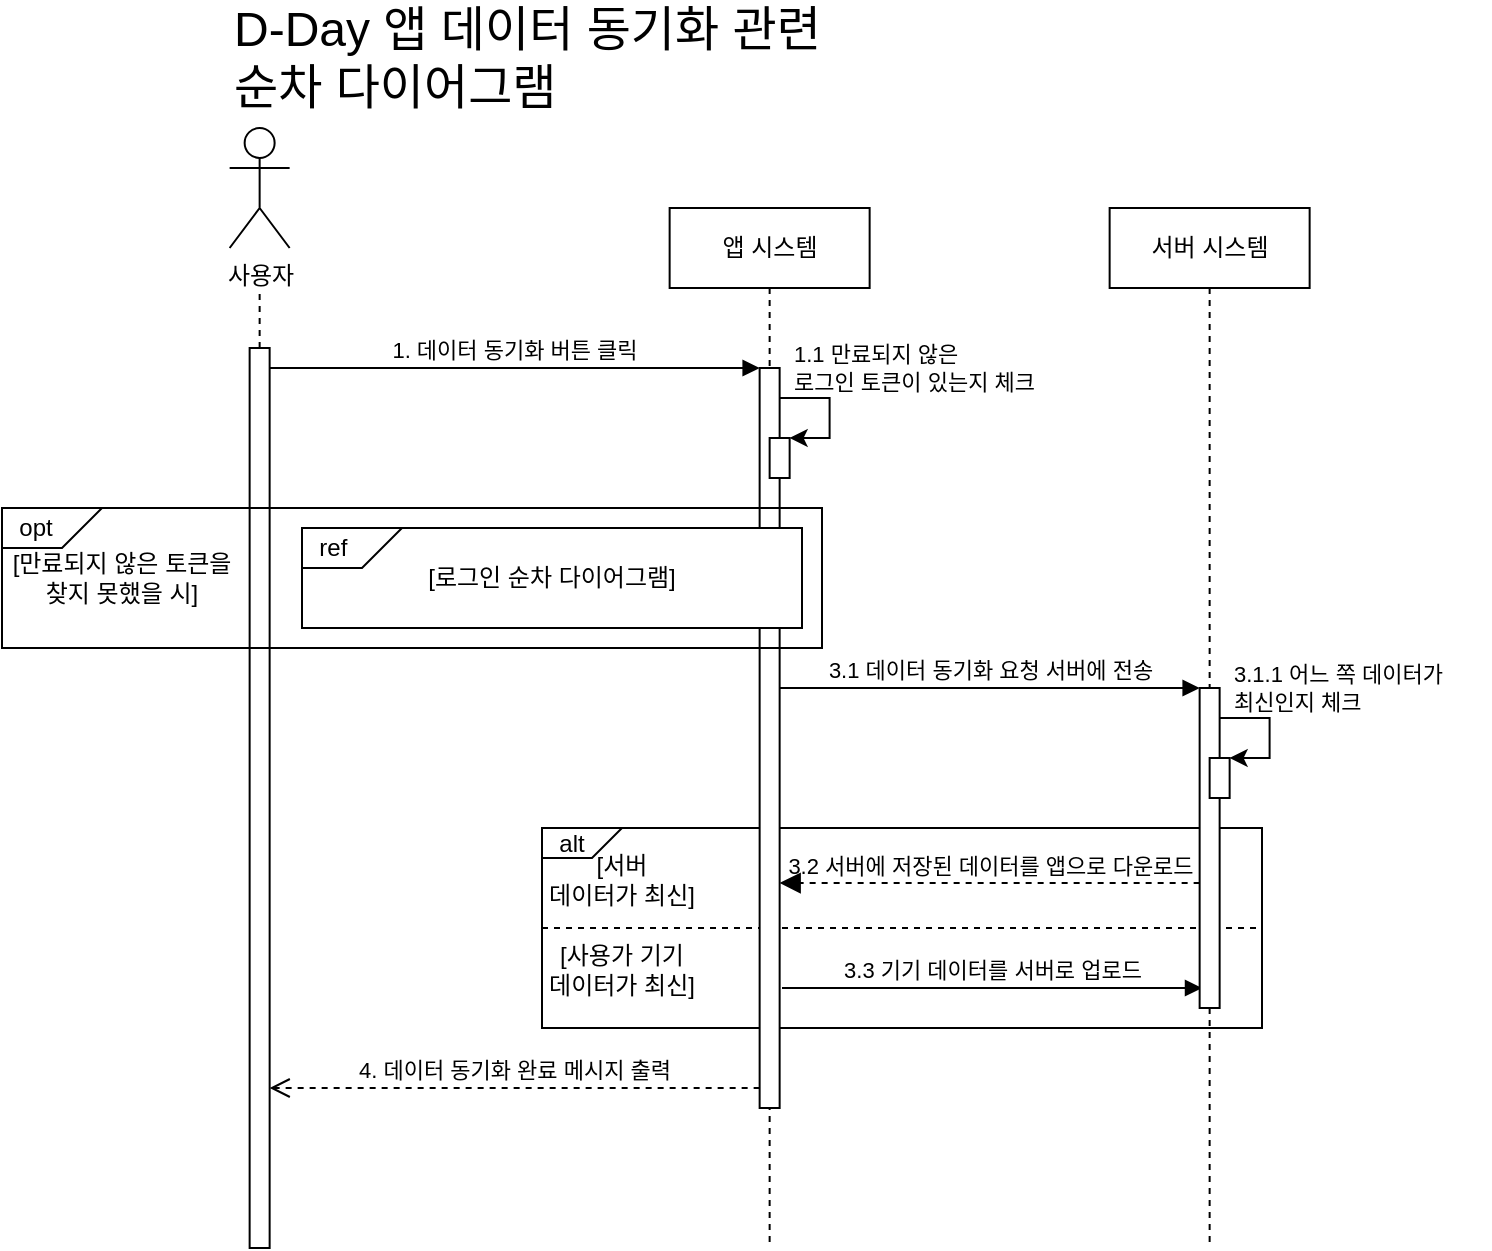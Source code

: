 <mxfile version="26.2.12">
  <diagram name="페이지-1" id="L8Ghz3SxN5thEWN98ch8">
    <mxGraphModel dx="1279" dy="636" grid="1" gridSize="10" guides="1" tooltips="1" connect="1" arrows="1" fold="1" page="1" pageScale="1" pageWidth="827" pageHeight="1169" math="0" shadow="0">
      <root>
        <mxCell id="0" />
        <mxCell id="1" parent="0" />
        <mxCell id="yXau8ex7B6AjTLi0JQIw-18" value="서버 시스템" style="shape=umlLifeline;perimeter=lifelinePerimeter;whiteSpace=wrap;html=1;container=0;dropTarget=0;collapsible=0;recursiveResize=0;outlineConnect=0;portConstraint=eastwest;newEdgeStyle={&quot;edgeStyle&quot;:&quot;elbowEdgeStyle&quot;,&quot;elbow&quot;:&quot;vertical&quot;,&quot;curved&quot;:0,&quot;rounded&quot;:0};" vertex="1" parent="1">
          <mxGeometry x="563.82" y="120" width="100" height="520" as="geometry" />
        </mxCell>
        <mxCell id="yXau8ex7B6AjTLi0JQIw-24" value="사용자" style="shape=umlActor;verticalLabelPosition=bottom;verticalAlign=top;html=1;outlineConnect=0;" vertex="1" parent="1">
          <mxGeometry x="123.82" y="80" width="30" height="60" as="geometry" />
        </mxCell>
        <mxCell id="yXau8ex7B6AjTLi0JQIw-25" value="" style="endArrow=none;dashed=1;html=1;rounded=0;" edge="1" parent="1" source="yXau8ex7B6AjTLi0JQIw-26">
          <mxGeometry width="50" height="50" relative="1" as="geometry">
            <mxPoint x="138.82" y="420" as="sourcePoint" />
            <mxPoint x="138.82" y="160" as="targetPoint" />
          </mxGeometry>
        </mxCell>
        <mxCell id="yXau8ex7B6AjTLi0JQIw-26" value="" style="html=1;points=[];perimeter=orthogonalPerimeter;outlineConnect=0;targetShapes=umlLifeline;portConstraint=eastwest;newEdgeStyle={&quot;edgeStyle&quot;:&quot;elbowEdgeStyle&quot;,&quot;elbow&quot;:&quot;vertical&quot;,&quot;curved&quot;:0,&quot;rounded&quot;:0};" vertex="1" parent="1">
          <mxGeometry x="133.82" y="190" width="10" height="450" as="geometry" />
        </mxCell>
        <mxCell id="yXau8ex7B6AjTLi0JQIw-27" value="D-Day 앱 데이터 동기화 관련&lt;div&gt;순차 다이어그램&lt;/div&gt;" style="text;html=1;align=left;verticalAlign=middle;whiteSpace=wrap;rounded=0;fontSize=24;" vertex="1" parent="1">
          <mxGeometry x="123.82" y="30" width="526.18" height="30" as="geometry" />
        </mxCell>
        <mxCell id="yXau8ex7B6AjTLi0JQIw-29" value="앱 시스템" style="shape=umlLifeline;perimeter=lifelinePerimeter;whiteSpace=wrap;html=1;container=0;dropTarget=0;collapsible=0;recursiveResize=0;outlineConnect=0;portConstraint=eastwest;newEdgeStyle={&quot;edgeStyle&quot;:&quot;elbowEdgeStyle&quot;,&quot;elbow&quot;:&quot;vertical&quot;,&quot;curved&quot;:0,&quot;rounded&quot;:0};" vertex="1" parent="1">
          <mxGeometry x="343.82" y="120" width="100" height="520" as="geometry" />
        </mxCell>
        <mxCell id="yXau8ex7B6AjTLi0JQIw-52" value="3.1.1 어느 쪽 데이터가&lt;div&gt;최신인지 체크&lt;/div&gt;" style="text;html=1;align=left;verticalAlign=middle;resizable=0;points=[];autosize=1;strokeColor=none;fillColor=none;fontSize=11;" vertex="1" parent="1">
          <mxGeometry x="623.82" y="340" width="130" height="40" as="geometry" />
        </mxCell>
        <mxCell id="yXau8ex7B6AjTLi0JQIw-1" value="" style="group" vertex="1" connectable="0" parent="1">
          <mxGeometry x="280" y="430" width="360" height="100" as="geometry" />
        </mxCell>
        <mxCell id="yXau8ex7B6AjTLi0JQIw-2" value="" style="rounded=0;whiteSpace=wrap;html=1;fillColor=none;" vertex="1" parent="yXau8ex7B6AjTLi0JQIw-1">
          <mxGeometry width="360" height="100" as="geometry" />
        </mxCell>
        <mxCell id="yXau8ex7B6AjTLi0JQIw-3" value="&amp;nbsp; alt" style="shape=card;whiteSpace=wrap;html=1;direction=west;size=20;fillColor=none;align=left;" vertex="1" parent="yXau8ex7B6AjTLi0JQIw-1">
          <mxGeometry width="40" height="15" as="geometry" />
        </mxCell>
        <mxCell id="yXau8ex7B6AjTLi0JQIw-4" value="[서버&lt;div&gt;데이터가&amp;nbsp;&lt;span style=&quot;background-color: transparent; color: light-dark(rgb(0, 0, 0), rgb(255, 255, 255));&quot;&gt;최신]&lt;/span&gt;&lt;/div&gt;" style="text;html=1;align=center;verticalAlign=middle;whiteSpace=wrap;rounded=0;" vertex="1" parent="yXau8ex7B6AjTLi0JQIw-1">
          <mxGeometry y="17" width="80" height="17.5" as="geometry" />
        </mxCell>
        <mxCell id="yXau8ex7B6AjTLi0JQIw-5" value="" style="endArrow=none;dashed=1;html=1;rounded=0;exitX=0;exitY=0.5;exitDx=0;exitDy=0;entryX=1;entryY=0.5;entryDx=0;entryDy=0;" edge="1" parent="yXau8ex7B6AjTLi0JQIw-1" source="yXau8ex7B6AjTLi0JQIw-2" target="yXau8ex7B6AjTLi0JQIw-2">
          <mxGeometry width="50" height="50" relative="1" as="geometry">
            <mxPoint x="277.377" y="90" as="sourcePoint" />
            <mxPoint x="306.885" y="65" as="targetPoint" />
          </mxGeometry>
        </mxCell>
        <mxCell id="yXau8ex7B6AjTLi0JQIw-7" value="3.3 기기 데이터를 서버로 업로드" style="html=1;verticalAlign=bottom;endArrow=block;edgeStyle=elbowEdgeStyle;elbow=vertical;curved=0;rounded=0;" edge="1" parent="yXau8ex7B6AjTLi0JQIw-1">
          <mxGeometry relative="1" as="geometry">
            <mxPoint x="120" y="80" as="sourcePoint" />
            <Array as="points">
              <mxPoint x="209.64" y="80" />
            </Array>
            <mxPoint x="330" y="80" as="targetPoint" />
          </mxGeometry>
        </mxCell>
        <mxCell id="yXau8ex7B6AjTLi0JQIw-19" value="" style="html=1;points=[];perimeter=orthogonalPerimeter;outlineConnect=0;targetShapes=umlLifeline;portConstraint=eastwest;newEdgeStyle={&quot;edgeStyle&quot;:&quot;elbowEdgeStyle&quot;,&quot;elbow&quot;:&quot;vertical&quot;,&quot;curved&quot;:0,&quot;rounded&quot;:0};" vertex="1" parent="1">
          <mxGeometry x="608.82" y="360" width="10" height="160" as="geometry" />
        </mxCell>
        <mxCell id="yXau8ex7B6AjTLi0JQIw-20" value="" style="html=1;points=[];perimeter=orthogonalPerimeter;outlineConnect=0;targetShapes=umlLifeline;portConstraint=eastwest;newEdgeStyle={&quot;edgeStyle&quot;:&quot;elbowEdgeStyle&quot;,&quot;elbow&quot;:&quot;vertical&quot;,&quot;curved&quot;:0,&quot;rounded&quot;:0};" vertex="1" parent="1">
          <mxGeometry x="613.82" y="395" width="10" height="20" as="geometry" />
        </mxCell>
        <mxCell id="yXau8ex7B6AjTLi0JQIw-21" value="" style="endArrow=classic;html=1;rounded=0;edgeStyle=orthogonalEdgeStyle;" edge="1" parent="1" target="yXau8ex7B6AjTLi0JQIw-20">
          <mxGeometry width="50" height="50" relative="1" as="geometry">
            <mxPoint x="618.82" y="375" as="sourcePoint" />
            <mxPoint x="673.82" y="395" as="targetPoint" />
            <Array as="points">
              <mxPoint x="643.82" y="375" />
              <mxPoint x="643.82" y="395" />
            </Array>
          </mxGeometry>
        </mxCell>
        <mxCell id="yXau8ex7B6AjTLi0JQIw-39" value="" style="html=1;points=[];perimeter=orthogonalPerimeter;outlineConnect=0;targetShapes=umlLifeline;portConstraint=eastwest;newEdgeStyle={&quot;edgeStyle&quot;:&quot;elbowEdgeStyle&quot;,&quot;elbow&quot;:&quot;vertical&quot;,&quot;curved&quot;:0,&quot;rounded&quot;:0};" vertex="1" parent="1">
          <mxGeometry x="388.82" y="200" width="10" height="370" as="geometry" />
        </mxCell>
        <mxCell id="yXau8ex7B6AjTLi0JQIw-40" value="1. 데이터 동기화 버튼 클릭" style="html=1;verticalAlign=bottom;endArrow=block;edgeStyle=elbowEdgeStyle;elbow=vertical;curved=0;rounded=0;" edge="1" parent="1">
          <mxGeometry relative="1" as="geometry">
            <mxPoint x="143.82" y="200" as="sourcePoint" />
            <Array as="points">
              <mxPoint x="228.64" y="200" />
            </Array>
            <mxPoint x="388.82" y="200" as="targetPoint" />
          </mxGeometry>
        </mxCell>
        <mxCell id="yXau8ex7B6AjTLi0JQIw-41" value="" style="endArrow=classic;html=1;rounded=0;edgeStyle=orthogonalEdgeStyle;" edge="1" parent="1" target="yXau8ex7B6AjTLi0JQIw-42">
          <mxGeometry width="50" height="50" relative="1" as="geometry">
            <mxPoint x="398.82" y="215" as="sourcePoint" />
            <mxPoint x="453.82" y="235" as="targetPoint" />
            <Array as="points">
              <mxPoint x="423.82" y="215" />
              <mxPoint x="423.82" y="235" />
            </Array>
          </mxGeometry>
        </mxCell>
        <mxCell id="yXau8ex7B6AjTLi0JQIw-42" value="" style="html=1;points=[];perimeter=orthogonalPerimeter;outlineConnect=0;targetShapes=umlLifeline;portConstraint=eastwest;newEdgeStyle={&quot;edgeStyle&quot;:&quot;elbowEdgeStyle&quot;,&quot;elbow&quot;:&quot;vertical&quot;,&quot;curved&quot;:0,&quot;rounded&quot;:0};" vertex="1" parent="1">
          <mxGeometry x="393.82" y="235" width="10" height="20" as="geometry" />
        </mxCell>
        <mxCell id="yXau8ex7B6AjTLi0JQIw-48" value="1.1 만료되지 않은&lt;div&gt;로그인 토큰이 있는지 체크&lt;/div&gt;" style="text;html=1;align=left;verticalAlign=middle;resizable=0;points=[];autosize=1;strokeColor=none;fillColor=none;fontSize=11;" vertex="1" parent="1">
          <mxGeometry x="403.82" y="180" width="140" height="40" as="geometry" />
        </mxCell>
        <mxCell id="yXau8ex7B6AjTLi0JQIw-50" value="3.1 데이터 동기화 요청 서버에 전송" style="html=1;verticalAlign=bottom;endArrow=block;edgeStyle=elbowEdgeStyle;elbow=vertical;curved=0;rounded=0;" edge="1" parent="1" target="yXau8ex7B6AjTLi0JQIw-19">
          <mxGeometry relative="1" as="geometry">
            <mxPoint x="398.82" y="360" as="sourcePoint" />
            <Array as="points">
              <mxPoint x="488.64" y="360" />
            </Array>
            <mxPoint x="590" y="360" as="targetPoint" />
          </mxGeometry>
        </mxCell>
        <mxCell id="yXau8ex7B6AjTLi0JQIw-53" value="3.2 서버에 저장된 데이터를 앱으로 다운로드" style="html=1;verticalAlign=bottom;endArrow=block;dashed=1;endSize=8;edgeStyle=elbowEdgeStyle;elbow=vertical;curved=0;rounded=0;endFill=1;labelBackgroundColor=none;" edge="1" parent="1" source="yXau8ex7B6AjTLi0JQIw-19">
          <mxGeometry relative="1" as="geometry">
            <mxPoint x="398.82" y="457.505" as="targetPoint" />
            <Array as="points">
              <mxPoint x="533.77" y="457.505" />
            </Array>
            <mxPoint x="622.295" y="457.505" as="sourcePoint" />
          </mxGeometry>
        </mxCell>
        <mxCell id="yXau8ex7B6AjTLi0JQIw-54" value="4. 데이터 동기화 완료 메시지 출력" style="html=1;verticalAlign=bottom;endArrow=open;dashed=1;endSize=8;edgeStyle=elbowEdgeStyle;elbow=vertical;curved=0;rounded=0;" edge="1" parent="1">
          <mxGeometry relative="1" as="geometry">
            <mxPoint x="143.82" y="560" as="targetPoint" />
            <Array as="points">
              <mxPoint x="373.82" y="560" />
            </Array>
            <mxPoint x="388.82" y="560" as="sourcePoint" />
          </mxGeometry>
        </mxCell>
        <mxCell id="yXau8ex7B6AjTLi0JQIw-55" value="" style="group" vertex="1" connectable="0" parent="1">
          <mxGeometry x="10" y="270" width="410" height="70" as="geometry" />
        </mxCell>
        <mxCell id="yXau8ex7B6AjTLi0JQIw-56" value="" style="rounded=0;whiteSpace=wrap;html=1;fillColor=none;" vertex="1" parent="yXau8ex7B6AjTLi0JQIw-55">
          <mxGeometry width="410" height="70" as="geometry" />
        </mxCell>
        <mxCell id="yXau8ex7B6AjTLi0JQIw-57" value="&amp;nbsp; opt" style="shape=card;whiteSpace=wrap;html=1;direction=west;size=20;fillColor=none;align=left;" vertex="1" parent="yXau8ex7B6AjTLi0JQIw-55">
          <mxGeometry width="50" height="20" as="geometry" />
        </mxCell>
        <mxCell id="yXau8ex7B6AjTLi0JQIw-58" value="[만료되지 않은&amp;nbsp;&lt;span style=&quot;background-color: transparent; color: light-dark(rgb(0, 0, 0), rgb(255, 255, 255));&quot;&gt;토큰을&lt;/span&gt;&lt;div&gt;&lt;span style=&quot;background-color: transparent; color: light-dark(rgb(0, 0, 0), rgb(255, 255, 255));&quot;&gt;찾지 못했을 시]&lt;/span&gt;&lt;/div&gt;" style="text;html=1;align=center;verticalAlign=middle;whiteSpace=wrap;rounded=0;" vertex="1" parent="yXau8ex7B6AjTLi0JQIw-55">
          <mxGeometry y="20" width="120" height="30" as="geometry" />
        </mxCell>
        <mxCell id="yXau8ex7B6AjTLi0JQIw-61" value="" style="group;fillColor=default;" vertex="1" connectable="0" parent="yXau8ex7B6AjTLi0JQIw-55">
          <mxGeometry x="150" y="10" width="250" height="50" as="geometry" />
        </mxCell>
        <mxCell id="yXau8ex7B6AjTLi0JQIw-62" value="" style="rounded=0;whiteSpace=wrap;html=1;fillColor=none;" vertex="1" parent="yXau8ex7B6AjTLi0JQIw-61">
          <mxGeometry width="250" height="50" as="geometry" />
        </mxCell>
        <mxCell id="yXau8ex7B6AjTLi0JQIw-63" value="&amp;nbsp; ref" style="shape=card;whiteSpace=wrap;html=1;direction=west;size=20;fillColor=none;align=left;" vertex="1" parent="yXau8ex7B6AjTLi0JQIw-61">
          <mxGeometry width="50" height="20" as="geometry" />
        </mxCell>
        <mxCell id="yXau8ex7B6AjTLi0JQIw-64" value="[로그인 순차 다이어그램&lt;span style=&quot;background-color: transparent; color: light-dark(rgb(0, 0, 0), rgb(255, 255, 255));&quot;&gt;]&lt;/span&gt;" style="text;html=1;align=center;verticalAlign=middle;whiteSpace=wrap;rounded=0;" vertex="1" parent="yXau8ex7B6AjTLi0JQIw-61">
          <mxGeometry y="14.29" width="250" height="21.43" as="geometry" />
        </mxCell>
        <mxCell id="yXau8ex7B6AjTLi0JQIw-6" value="[사용가 기기&lt;div&gt;&lt;span style=&quot;background-color: transparent; color: light-dark(rgb(0, 0, 0), rgb(255, 255, 255));&quot;&gt;데이터가 최신]&lt;/span&gt;&lt;/div&gt;" style="text;html=1;align=center;verticalAlign=middle;whiteSpace=wrap;rounded=0;" vertex="1" parent="1">
          <mxGeometry x="280" y="492" width="80" height="17.5" as="geometry" />
        </mxCell>
      </root>
    </mxGraphModel>
  </diagram>
</mxfile>
